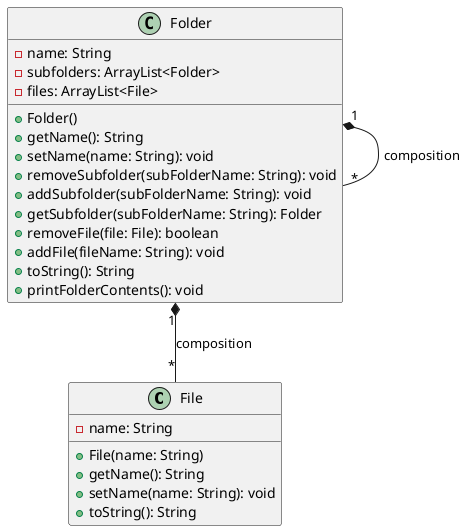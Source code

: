 @startuml
class File {
    - name: String
    + File(name: String)
    + getName(): String
    + setName(name: String): void
    + toString(): String
}

class Folder {
    - name: String
    - subfolders: ArrayList<Folder>
    - files: ArrayList<File>
    + Folder()
    + getName(): String
    + setName(name: String): void
    + removeSubfolder(subFolderName: String): void
    + addSubfolder(subFolderName: String): void
    + getSubfolder(subFolderName: String): Folder
    + removeFile(file: File): boolean
    + addFile(fileName: String): void
    + toString(): String
    + printFolderContents(): void
}

Folder "1" *-- "*" File : composition
Folder "1" *-- "*" Folder : composition
@enduml
